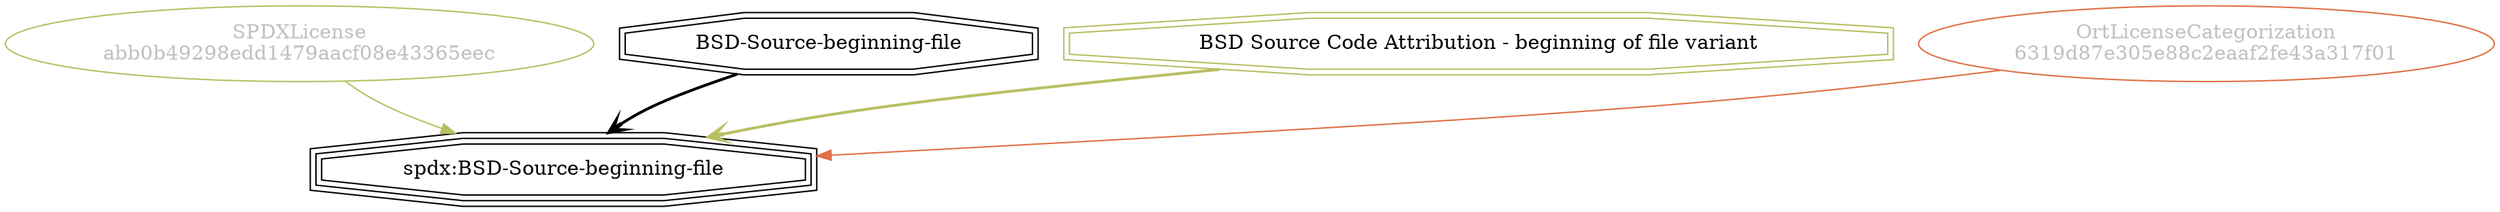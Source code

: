 strict digraph {
    node [shape=box];
    graph [splines=curved];
    602 [label="SPDXLicense\nabb0b49298edd1479aacf08e43365eec"
        ,fontcolor=gray
        ,color="#b8bf62"
        ,fillcolor="beige;1"
        ,shape=ellipse];
    603 [label="spdx:BSD-Source-beginning-file"
        ,shape=tripleoctagon];
    604 [label="BSD-Source-beginning-file"
        ,shape=doubleoctagon];
    605 [label="BSD Source Code Attribution - beginning of file variant"
        ,color="#b8bf62"
        ,shape=doubleoctagon];
    28538 [label="OrtLicenseCategorization\n6319d87e305e88c2eaaf2fe43a317f01"
          ,fontcolor=gray
          ,color="#e06f45"
          ,fillcolor="beige;1"
          ,shape=ellipse];
    602 -> 603 [weight=0.5
               ,color="#b8bf62"];
    604 -> 603 [style=bold
               ,arrowhead=vee
               ,weight=0.7];
    605 -> 603 [style=bold
               ,arrowhead=vee
               ,weight=0.7
               ,color="#b8bf62"];
    28538 -> 603 [weight=0.5
                 ,color="#e06f45"];
}
